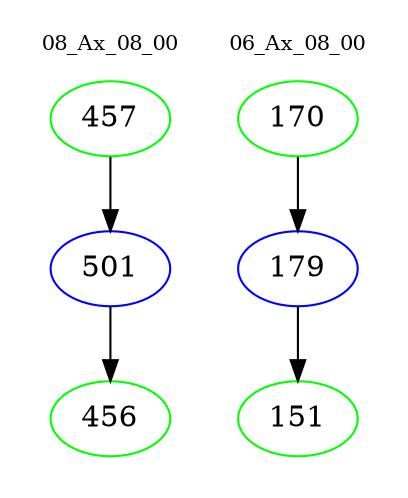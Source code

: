 digraph{
subgraph cluster_0 {
color = white
label = "08_Ax_08_00";
fontsize=10;
T0_457 [label="457", color="green"]
T0_457 -> T0_501 [color="black"]
T0_501 [label="501", color="blue"]
T0_501 -> T0_456 [color="black"]
T0_456 [label="456", color="green"]
}
subgraph cluster_1 {
color = white
label = "06_Ax_08_00";
fontsize=10;
T1_170 [label="170", color="green"]
T1_170 -> T1_179 [color="black"]
T1_179 [label="179", color="blue"]
T1_179 -> T1_151 [color="black"]
T1_151 [label="151", color="green"]
}
}
